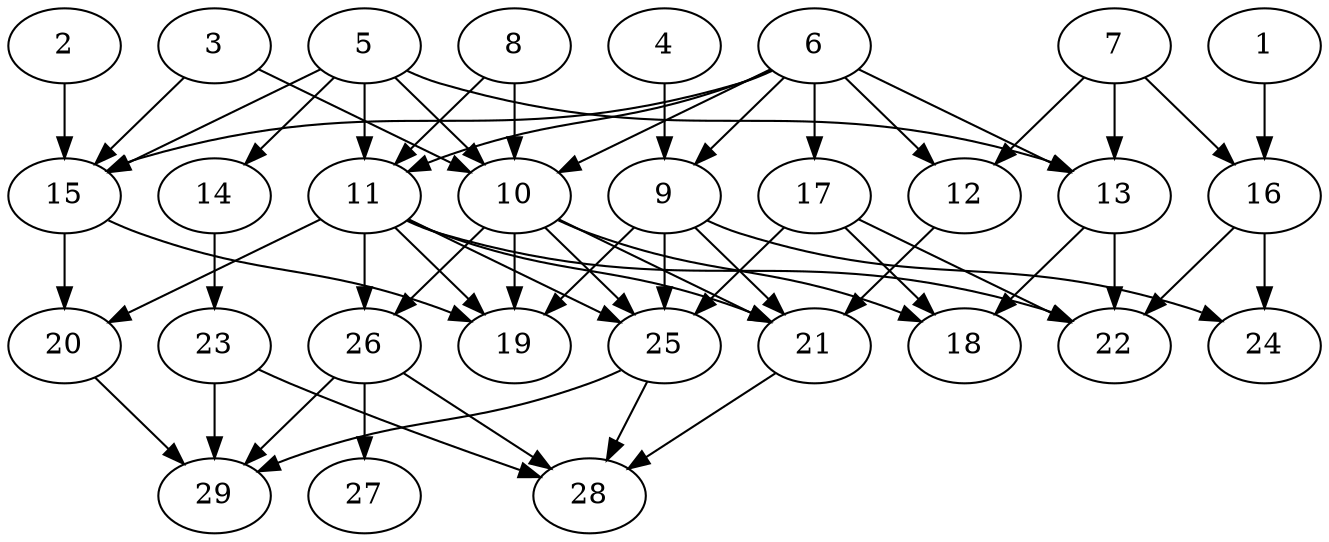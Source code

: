 // DAG (tier=2-normal, mode=compute, n=29, ccr=0.384, fat=0.672, density=0.427, regular=0.562, jump=0.106, mindata=524288, maxdata=8388608)
// DAG automatically generated by daggen at Sun Aug 24 16:33:33 2025
// /home/ermia/Project/Environments/daggen/bin/daggen --dot --ccr 0.384 --fat 0.672 --regular 0.562 --density 0.427 --jump 0.106 --mindata 524288 --maxdata 8388608 -n 29 
digraph G {
  1 [size="3003934234922754", alpha="0.06", expect_size="1501967117461377"]
  1 -> 16 [size ="104233697280000"]
  2 [size="4749202240232478", alpha="0.13", expect_size="2374601120116239"]
  2 -> 15 [size ="7146498424832"]
  3 [size="2369915288385748992", alpha="0.17", expect_size="1184957644192874496"]
  3 -> 10 [size ="14220401836032"]
  3 -> 15 [size ="14220401836032"]
  4 [size="126479398243550625792", alpha="0.16", expect_size="63239699121775312896"]
  4 -> 9 [size ="201574928351232"]
  5 [size="1329780306873685", alpha="0.09", expect_size="664890153436842"]
  5 -> 10 [size ="31279114354688"]
  5 -> 11 [size ="31279114354688"]
  5 -> 13 [size ="31279114354688"]
  5 -> 14 [size ="31279114354688"]
  5 -> 15 [size ="31279114354688"]
  6 [size="7428919363166173", alpha="0.04", expect_size="3714459681583086"]
  6 -> 9 [size ="214015208849408"]
  6 -> 10 [size ="214015208849408"]
  6 -> 11 [size ="214015208849408"]
  6 -> 12 [size ="214015208849408"]
  6 -> 13 [size ="214015208849408"]
  6 -> 15 [size ="214015208849408"]
  6 -> 17 [size ="214015208849408"]
  7 [size="9715696715712600", alpha="0.06", expect_size="4857848357856300"]
  7 -> 12 [size ="464339651788800"]
  7 -> 13 [size ="464339651788800"]
  7 -> 16 [size ="464339651788800"]
  8 [size="889466457683723776", alpha="0.03", expect_size="444733228841861888"]
  8 -> 10 [size ="341560302501888"]
  8 -> 11 [size ="341560302501888"]
  9 [size="16318411844869947392", alpha="0.06", expect_size="8159205922434973696"]
  9 -> 19 [size ="51468547653632"]
  9 -> 21 [size ="51468547653632"]
  9 -> 24 [size ="51468547653632"]
  9 -> 25 [size ="51468547653632"]
  10 [size="468539591564669376", alpha="0.14", expect_size="234269795782334688"]
  10 -> 18 [size ="216735533760512"]
  10 -> 19 [size ="216735533760512"]
  10 -> 21 [size ="216735533760512"]
  10 -> 25 [size ="216735533760512"]
  10 -> 26 [size ="216735533760512"]
  11 [size="5843827506540445696", alpha="0.15", expect_size="2921913753270222848"]
  11 -> 19 [size ="25955032629248"]
  11 -> 20 [size ="25955032629248"]
  11 -> 21 [size ="25955032629248"]
  11 -> 22 [size ="25955032629248"]
  11 -> 25 [size ="25955032629248"]
  11 -> 26 [size ="25955032629248"]
  12 [size="747157344823828", alpha="0.07", expect_size="373578672411914"]
  12 -> 21 [size ="22837985280000"]
  13 [size="932277051652571136", alpha="0.13", expect_size="466138525826285568"]
  13 -> 18 [size ="7634606358528"]
  13 -> 22 [size ="7634606358528"]
  14 [size="45761012691651002368", alpha="0.06", expect_size="22880506345825501184"]
  14 -> 23 [size ="102349817249792"]
  15 [size="30375066162956337152", alpha="0.02", expect_size="15187533081478168576"]
  15 -> 19 [size ="77881589891072"]
  15 -> 20 [size ="77881589891072"]
  16 [size="393792146058438", alpha="0.07", expect_size="196896073029219"]
  16 -> 22 [size ="12281760972800"]
  16 -> 24 [size ="12281760972800"]
  17 [size="20667714580412924", alpha="0.09", expect_size="10333857290206462"]
  17 -> 18 [size ="433055386828800"]
  17 -> 22 [size ="433055386828800"]
  17 -> 25 [size ="433055386828800"]
  18 [size="60136031813814452224", alpha="0.12", expect_size="30068015906907226112"]
  19 [size="292232625848218", alpha="0.04", expect_size="146116312924109"]
  20 [size="1254932844947585", alpha="0.04", expect_size="627466422473792"]
  20 -> 29 [size ="22260354121728"]
  21 [size="416306908703964288", alpha="0.03", expect_size="208153454351982144"]
  21 -> 28 [size ="350503691091968"]
  22 [size="240017060810642944", alpha="0.15", expect_size="120008530405321472"]
  23 [size="188024008157980320", alpha="0.20", expect_size="94012004078990160"]
  23 -> 28 [size ="447641498419200"]
  23 -> 29 [size ="447641498419200"]
  24 [size="79287522516228384", alpha="0.06", expect_size="39643761258114192"]
  25 [size="1084472270043549952", alpha="0.05", expect_size="542236135021774976"]
  25 -> 28 [size ="379944383283200"]
  25 -> 29 [size ="379944383283200"]
  26 [size="138202526339643211776", alpha="0.13", expect_size="69101263169821605888"]
  26 -> 27 [size ="213845758967808"]
  26 -> 28 [size ="213845758967808"]
  26 -> 29 [size ="213845758967808"]
  27 [size="179522210441457565696", alpha="0.16", expect_size="89761105220728782848"]
  28 [size="402444191965118464", alpha="0.16", expect_size="201222095982559232"]
  29 [size="691185030606894720", alpha="0.02", expect_size="345592515303447360"]
}